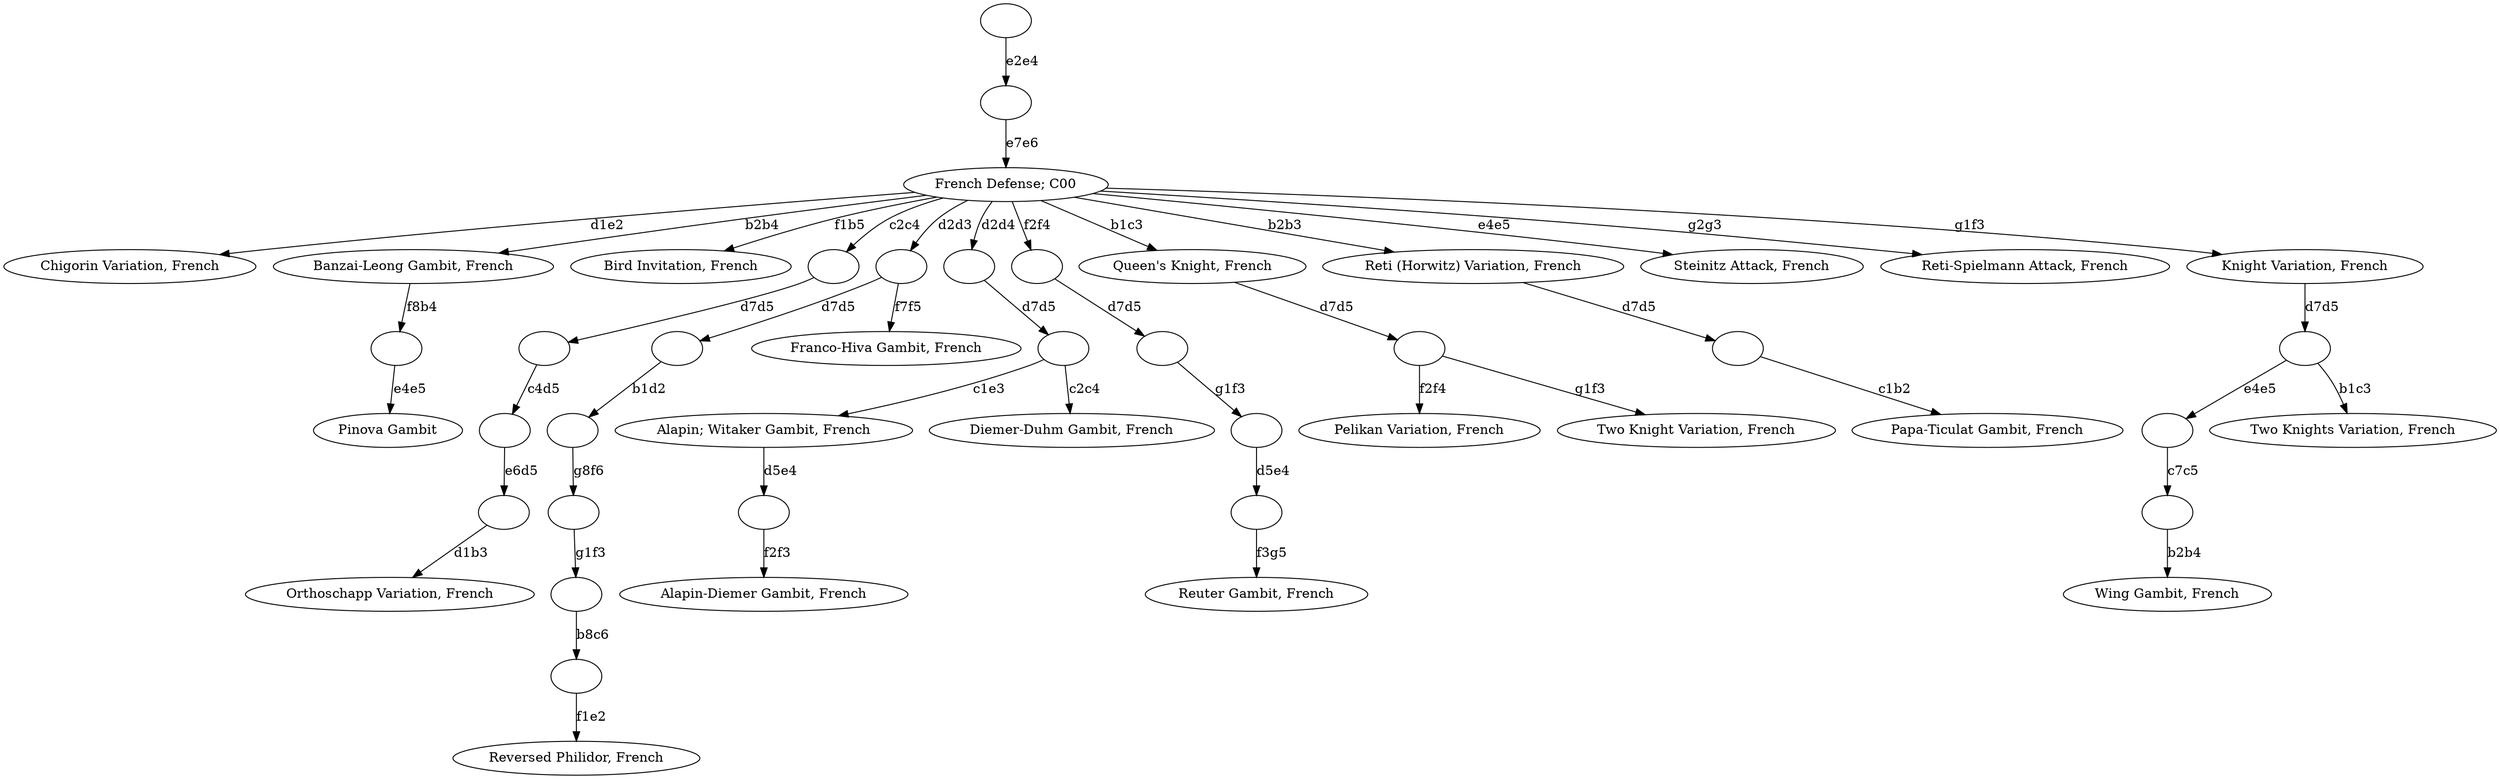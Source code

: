 digraph g {
a4856 [label=""];
a4856 -> a4857 [label="e2e4"];
a4857 [label=""];
a4857 -> a4858 [label="e7e6"];
a4858 [label="French Defense; C00"];
a4858 -> a4902 [label="d1e2"];
a4858 -> a4862 [label="b2b4"];
a4858 -> a4865 [label="f1b5"];
a4858 -> a4866 [label="c2c4"];
a4858 -> a4871 [label="d2d3"];
a4858 -> a4879 [label="d2d4"];
a4858 -> a4886 [label="f2f4"];
a4858 -> a4892 [label="b1c3"];
a4858 -> a4859 [label="b2b3"];
a4858 -> a4885 [label="e4e5"];
a4858 -> a4891 [label="g2g3"];
a4858 -> a4896 [label="g1f3"];
a4886 [label=""];
a4886 -> a4887 [label="d7d5"];
a4887 [label=""];
a4887 -> a4888 [label="g1f3"];
a4888 [label=""];
a4888 -> a4889 [label="d5e4"];
a4889 [label=""];
a4889 -> a4890 [label="f3g5"];
a4890 [label="Reuter Gambit, French"];
a4892 [label="Queen's Knight, French"];
a4892 -> a4893 [label="d7d5"];
a4893 [label=""];
a4893 -> a4894 [label="f2f4"];
a4893 -> a4895 [label="g1f3"];
a4894 [label="Pelikan Variation, French"];
a4895 [label="Two Knight Variation, French"];
a4902 [label="Chigorin Variation, French"];
a4862 [label="Banzai-Leong Gambit, French"];
a4862 -> a4863 [label="f8b4"];
a4863 [label=""];
a4863 -> a4864 [label="e4e5"];
a4864 [label="Pinova Gambit"];
a4865 [label="Bird Invitation, French"];
a4866 [label=""];
a4866 -> a4867 [label="d7d5"];
a4867 [label=""];
a4867 -> a4868 [label="c4d5"];
a4868 [label=""];
a4868 -> a4869 [label="e6d5"];
a4869 [label=""];
a4869 -> a4870 [label="d1b3"];
a4870 [label="Orthoschapp Variation, French"];
a4871 [label=""];
a4871 -> a4872 [label="d7d5"];
a4871 -> a4878 [label="f7f5"];
a4872 [label=""];
a4872 -> a4873 [label="b1d2"];
a4873 [label=""];
a4873 -> a4874 [label="g8f6"];
a4874 [label=""];
a4874 -> a4875 [label="g1f3"];
a4875 [label=""];
a4875 -> a4876 [label="b8c6"];
a4876 [label=""];
a4876 -> a4877 [label="f1e2"];
a4877 [label="Reversed Philidor, French"];
a4878 [label="Franco-Hiva Gambit, French"];
a4879 [label=""];
a4879 -> a4880 [label="d7d5"];
a4880 [label=""];
a4880 -> a4881 [label="c1e3"];
a4880 -> a4884 [label="c2c4"];
a4881 [label="Alapin; Witaker Gambit, French"];
a4881 -> a4882 [label="d5e4"];
a4882 [label=""];
a4882 -> a4883 [label="f2f3"];
a4883 [label="Alapin-Diemer Gambit, French"];
a4884 [label="Diemer-Duhm Gambit, French"];
a4859 [label="Reti (Horwitz) Variation, French"];
a4859 -> a4860 [label="d7d5"];
a4860 [label=""];
a4860 -> a4861 [label="c1b2"];
a4861 [label="Papa-Ticulat Gambit, French"];
a4885 [label="Steinitz Attack, French"];
a4891 [label="Reti-Spielmann Attack, French"];
a4896 [label="Knight Variation, French"];
a4896 -> a4897 [label="d7d5"];
a4897 [label=""];
a4897 -> a4898 [label="e4e5"];
a4897 -> a4901 [label="b1c3"];
a4898 [label=""];
a4898 -> a4899 [label="c7c5"];
a4899 [label=""];
a4899 -> a4900 [label="b2b4"];
a4900 [label="Wing Gambit, French"];
a4901 [label="Two Knights Variation, French"];
}